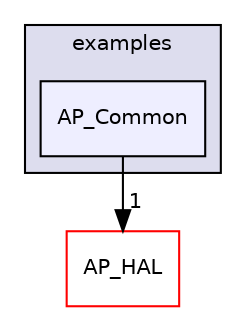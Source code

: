 digraph "libraries/AP_Common/examples/AP_Common" {
  compound=true
  node [ fontsize="10", fontname="Helvetica"];
  edge [ labelfontsize="10", labelfontname="Helvetica"];
  subgraph clusterdir_5e2583c605068784da0279be4df0cb94 {
    graph [ bgcolor="#ddddee", pencolor="black", label="examples" fontname="Helvetica", fontsize="10", URL="dir_5e2583c605068784da0279be4df0cb94.html"]
  dir_3a5a4c02644a05c2b21af074b9fc5ff5 [shape=box, label="AP_Common", style="filled", fillcolor="#eeeeff", pencolor="black", URL="dir_3a5a4c02644a05c2b21af074b9fc5ff5.html"];
  }
  dir_1cbc10423b2512b31103883361e0123b [shape=box label="AP_HAL" fillcolor="white" style="filled" color="red" URL="dir_1cbc10423b2512b31103883361e0123b.html"];
  dir_3a5a4c02644a05c2b21af074b9fc5ff5->dir_1cbc10423b2512b31103883361e0123b [headlabel="1", labeldistance=1.5 headhref="dir_000038_000057.html"];
}
